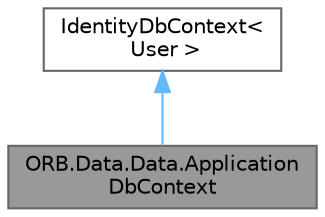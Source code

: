 digraph "ORB.Data.Data.ApplicationDbContext"
{
 // INTERACTIVE_SVG=YES
 // LATEX_PDF_SIZE
  bgcolor="transparent";
  edge [fontname=Helvetica,fontsize=10,labelfontname=Helvetica,labelfontsize=10];
  node [fontname=Helvetica,fontsize=10,shape=box,height=0.2,width=0.4];
  Node1 [id="Node000001",label="ORB.Data.Data.Application\lDbContext",height=0.2,width=0.4,color="gray40", fillcolor="grey60", style="filled", fontcolor="black",tooltip="Application database context."];
  Node2 -> Node1 [id="edge1_Node000001_Node000002",dir="back",color="steelblue1",style="solid",tooltip=" "];
  Node2 [id="Node000002",label="IdentityDbContext\<\l User \>",height=0.2,width=0.4,color="gray40", fillcolor="white", style="filled",tooltip=" "];
}
